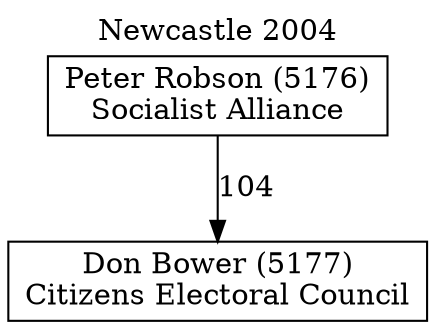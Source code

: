 // House preference flow
digraph "Don Bower (5177)_Newcastle_2004" {
	graph [label="Newcastle 2004" labelloc=t mclimit=10]
	node [shape=box]
	"Don Bower (5177)" [label="Don Bower (5177)
Citizens Electoral Council"]
	"Peter Robson (5176)" [label="Peter Robson (5176)
Socialist Alliance"]
	"Peter Robson (5176)" -> "Don Bower (5177)" [label=104]
}
